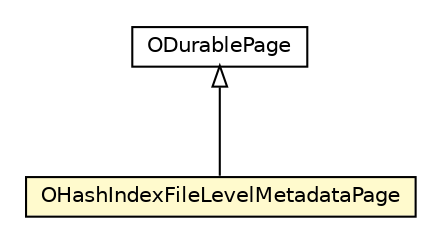 #!/usr/local/bin/dot
#
# Class diagram 
# Generated by UMLGraph version R5_6-24-gf6e263 (http://www.umlgraph.org/)
#

digraph G {
	edge [fontname="Helvetica",fontsize=10,labelfontname="Helvetica",labelfontsize=10];
	node [fontname="Helvetica",fontsize=10,shape=plaintext];
	nodesep=0.25;
	ranksep=0.5;
	// com.orientechnologies.orient.core.storage.impl.local.paginated.base.ODurablePage
	c1895096 [label=<<table title="com.orientechnologies.orient.core.storage.impl.local.paginated.base.ODurablePage" border="0" cellborder="1" cellspacing="0" cellpadding="2" port="p" href="../../../storage/impl/local/paginated/base/ODurablePage.html">
		<tr><td><table border="0" cellspacing="0" cellpadding="1">
<tr><td align="center" balign="center"> ODurablePage </td></tr>
		</table></td></tr>
		</table>>, URL="../../../storage/impl/local/paginated/base/ODurablePage.html", fontname="Helvetica", fontcolor="black", fontsize=10.0];
	// com.orientechnologies.orient.core.index.hashindex.local.OHashIndexFileLevelMetadataPage
	c1895362 [label=<<table title="com.orientechnologies.orient.core.index.hashindex.local.OHashIndexFileLevelMetadataPage" border="0" cellborder="1" cellspacing="0" cellpadding="2" port="p" bgcolor="lemonChiffon" href="./OHashIndexFileLevelMetadataPage.html">
		<tr><td><table border="0" cellspacing="0" cellpadding="1">
<tr><td align="center" balign="center"> OHashIndexFileLevelMetadataPage </td></tr>
		</table></td></tr>
		</table>>, URL="./OHashIndexFileLevelMetadataPage.html", fontname="Helvetica", fontcolor="black", fontsize=10.0];
	//com.orientechnologies.orient.core.index.hashindex.local.OHashIndexFileLevelMetadataPage extends com.orientechnologies.orient.core.storage.impl.local.paginated.base.ODurablePage
	c1895096:p -> c1895362:p [dir=back,arrowtail=empty];
}


